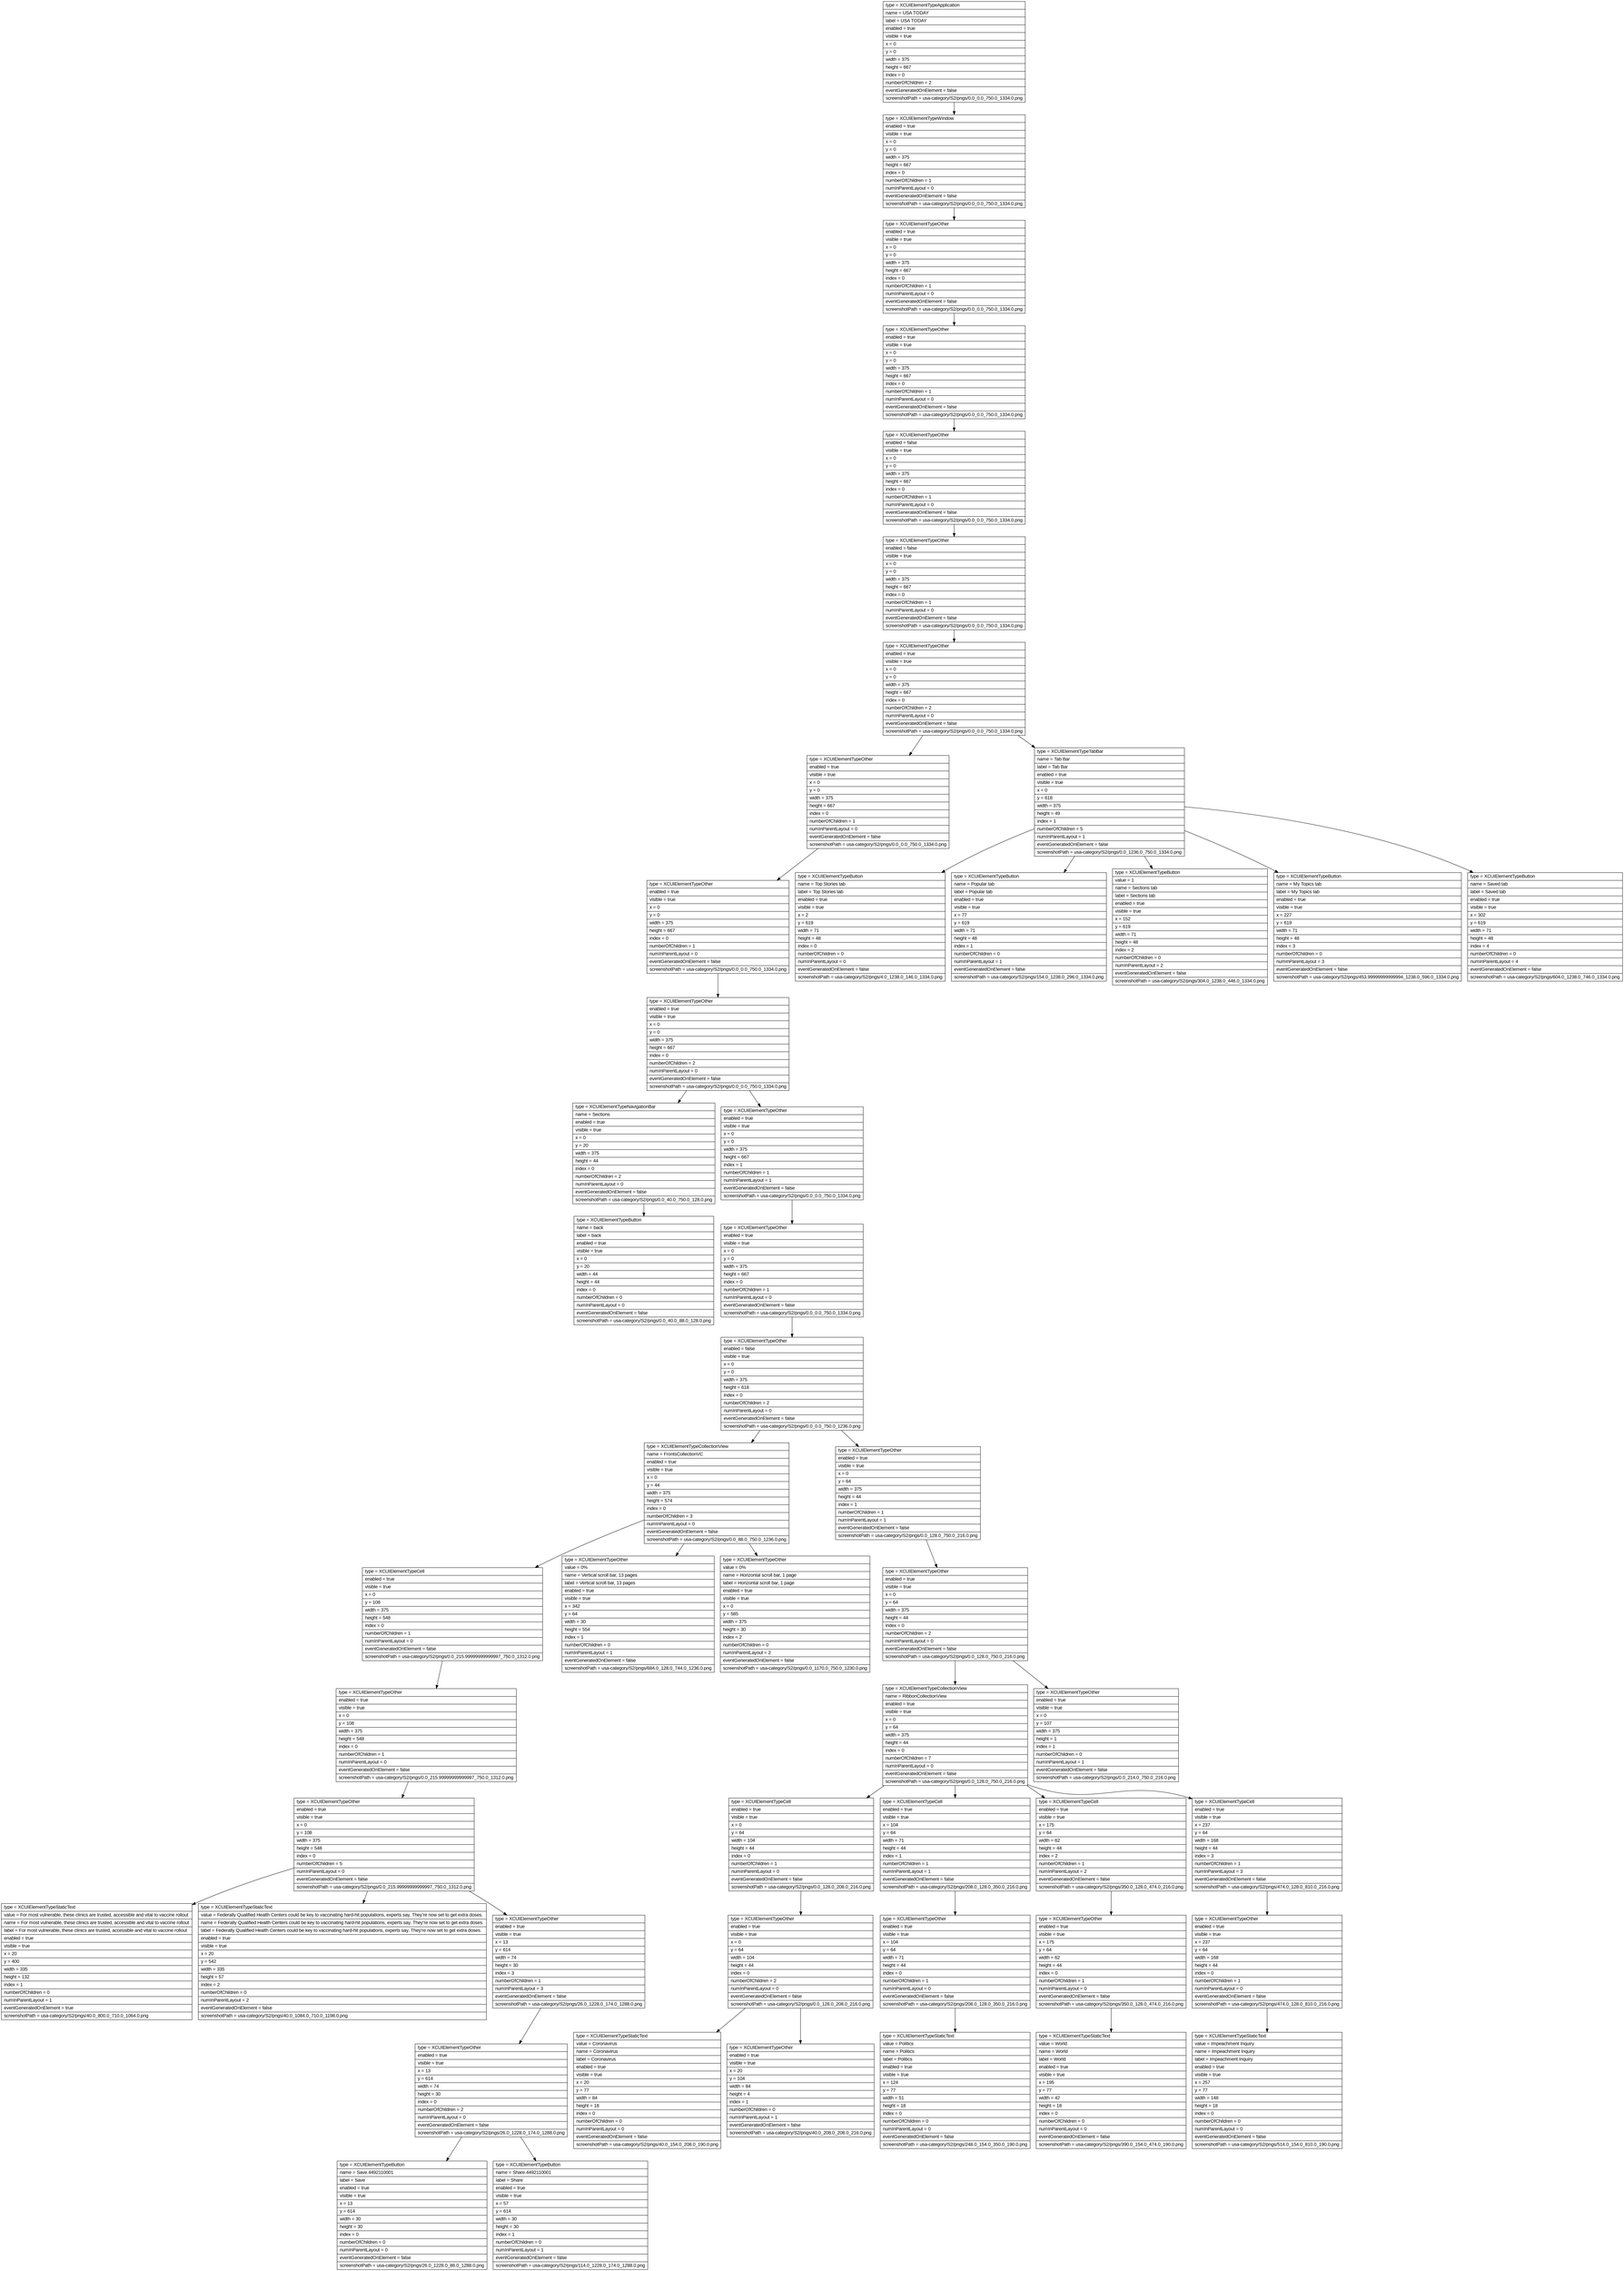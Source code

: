 digraph Layout {

	node [shape=record fontname=Arial];

	0	[label="{type = XCUIElementTypeApplication\l|name = USA TODAY\l|label = USA TODAY\l|enabled = true\l|visible = true\l|x = 0\l|y = 0\l|width = 375\l|height = 667\l|index = 0\l|numberOfChildren = 2\l|eventGeneratedOnElement = false \l|screenshotPath = usa-category/S2/pngs/0.0_0.0_750.0_1334.0.png\l}"]
	1	[label="{type = XCUIElementTypeWindow\l|enabled = true\l|visible = true\l|x = 0\l|y = 0\l|width = 375\l|height = 667\l|index = 0\l|numberOfChildren = 1\l|numInParentLayout = 0\l|eventGeneratedOnElement = false \l|screenshotPath = usa-category/S2/pngs/0.0_0.0_750.0_1334.0.png\l}"]
	2	[label="{type = XCUIElementTypeOther\l|enabled = true\l|visible = true\l|x = 0\l|y = 0\l|width = 375\l|height = 667\l|index = 0\l|numberOfChildren = 1\l|numInParentLayout = 0\l|eventGeneratedOnElement = false \l|screenshotPath = usa-category/S2/pngs/0.0_0.0_750.0_1334.0.png\l}"]
	3	[label="{type = XCUIElementTypeOther\l|enabled = true\l|visible = true\l|x = 0\l|y = 0\l|width = 375\l|height = 667\l|index = 0\l|numberOfChildren = 1\l|numInParentLayout = 0\l|eventGeneratedOnElement = false \l|screenshotPath = usa-category/S2/pngs/0.0_0.0_750.0_1334.0.png\l}"]
	4	[label="{type = XCUIElementTypeOther\l|enabled = false\l|visible = true\l|x = 0\l|y = 0\l|width = 375\l|height = 667\l|index = 0\l|numberOfChildren = 1\l|numInParentLayout = 0\l|eventGeneratedOnElement = false \l|screenshotPath = usa-category/S2/pngs/0.0_0.0_750.0_1334.0.png\l}"]
	5	[label="{type = XCUIElementTypeOther\l|enabled = false\l|visible = true\l|x = 0\l|y = 0\l|width = 375\l|height = 667\l|index = 0\l|numberOfChildren = 1\l|numInParentLayout = 0\l|eventGeneratedOnElement = false \l|screenshotPath = usa-category/S2/pngs/0.0_0.0_750.0_1334.0.png\l}"]
	6	[label="{type = XCUIElementTypeOther\l|enabled = true\l|visible = true\l|x = 0\l|y = 0\l|width = 375\l|height = 667\l|index = 0\l|numberOfChildren = 2\l|numInParentLayout = 0\l|eventGeneratedOnElement = false \l|screenshotPath = usa-category/S2/pngs/0.0_0.0_750.0_1334.0.png\l}"]
	7	[label="{type = XCUIElementTypeOther\l|enabled = true\l|visible = true\l|x = 0\l|y = 0\l|width = 375\l|height = 667\l|index = 0\l|numberOfChildren = 1\l|numInParentLayout = 0\l|eventGeneratedOnElement = false \l|screenshotPath = usa-category/S2/pngs/0.0_0.0_750.0_1334.0.png\l}"]
	8	[label="{type = XCUIElementTypeTabBar\l|name = Tab Bar\l|label = Tab Bar\l|enabled = true\l|visible = true\l|x = 0\l|y = 618\l|width = 375\l|height = 49\l|index = 1\l|numberOfChildren = 5\l|numInParentLayout = 1\l|eventGeneratedOnElement = false \l|screenshotPath = usa-category/S2/pngs/0.0_1236.0_750.0_1334.0.png\l}"]
	9	[label="{type = XCUIElementTypeOther\l|enabled = true\l|visible = true\l|x = 0\l|y = 0\l|width = 375\l|height = 667\l|index = 0\l|numberOfChildren = 1\l|numInParentLayout = 0\l|eventGeneratedOnElement = false \l|screenshotPath = usa-category/S2/pngs/0.0_0.0_750.0_1334.0.png\l}"]
	10	[label="{type = XCUIElementTypeButton\l|name = Top Stories tab\l|label = Top Stories tab\l|enabled = true\l|visible = true\l|x = 2\l|y = 619\l|width = 71\l|height = 48\l|index = 0\l|numberOfChildren = 0\l|numInParentLayout = 0\l|eventGeneratedOnElement = false \l|screenshotPath = usa-category/S2/pngs/4.0_1238.0_146.0_1334.0.png\l}"]
	11	[label="{type = XCUIElementTypeButton\l|name = Popular tab\l|label = Popular tab\l|enabled = true\l|visible = true\l|x = 77\l|y = 619\l|width = 71\l|height = 48\l|index = 1\l|numberOfChildren = 0\l|numInParentLayout = 1\l|eventGeneratedOnElement = false \l|screenshotPath = usa-category/S2/pngs/154.0_1238.0_296.0_1334.0.png\l}"]
	12	[label="{type = XCUIElementTypeButton\l|value = 1\l|name = Sections tab\l|label = Sections tab\l|enabled = true\l|visible = true\l|x = 152\l|y = 619\l|width = 71\l|height = 48\l|index = 2\l|numberOfChildren = 0\l|numInParentLayout = 2\l|eventGeneratedOnElement = false \l|screenshotPath = usa-category/S2/pngs/304.0_1238.0_446.0_1334.0.png\l}"]
	13	[label="{type = XCUIElementTypeButton\l|name = My Topics tab\l|label = My Topics tab\l|enabled = true\l|visible = true\l|x = 227\l|y = 619\l|width = 71\l|height = 48\l|index = 3\l|numberOfChildren = 0\l|numInParentLayout = 3\l|eventGeneratedOnElement = false \l|screenshotPath = usa-category/S2/pngs/453.99999999999994_1238.0_596.0_1334.0.png\l}"]
	14	[label="{type = XCUIElementTypeButton\l|name = Saved tab\l|label = Saved tab\l|enabled = true\l|visible = true\l|x = 302\l|y = 619\l|width = 71\l|height = 48\l|index = 4\l|numberOfChildren = 0\l|numInParentLayout = 4\l|eventGeneratedOnElement = false \l|screenshotPath = usa-category/S2/pngs/604.0_1238.0_746.0_1334.0.png\l}"]
	15	[label="{type = XCUIElementTypeOther\l|enabled = true\l|visible = true\l|x = 0\l|y = 0\l|width = 375\l|height = 667\l|index = 0\l|numberOfChildren = 2\l|numInParentLayout = 0\l|eventGeneratedOnElement = false \l|screenshotPath = usa-category/S2/pngs/0.0_0.0_750.0_1334.0.png\l}"]
	16	[label="{type = XCUIElementTypeNavigationBar\l|name = Sections\l|enabled = true\l|visible = true\l|x = 0\l|y = 20\l|width = 375\l|height = 44\l|index = 0\l|numberOfChildren = 2\l|numInParentLayout = 0\l|eventGeneratedOnElement = false \l|screenshotPath = usa-category/S2/pngs/0.0_40.0_750.0_128.0.png\l}"]
	17	[label="{type = XCUIElementTypeOther\l|enabled = true\l|visible = true\l|x = 0\l|y = 0\l|width = 375\l|height = 667\l|index = 1\l|numberOfChildren = 1\l|numInParentLayout = 1\l|eventGeneratedOnElement = false \l|screenshotPath = usa-category/S2/pngs/0.0_0.0_750.0_1334.0.png\l}"]
	18	[label="{type = XCUIElementTypeButton\l|name = back\l|label = back\l|enabled = true\l|visible = true\l|x = 0\l|y = 20\l|width = 44\l|height = 44\l|index = 0\l|numberOfChildren = 0\l|numInParentLayout = 0\l|eventGeneratedOnElement = false \l|screenshotPath = usa-category/S2/pngs/0.0_40.0_88.0_128.0.png\l}"]
	19	[label="{type = XCUIElementTypeOther\l|enabled = true\l|visible = true\l|x = 0\l|y = 0\l|width = 375\l|height = 667\l|index = 0\l|numberOfChildren = 1\l|numInParentLayout = 0\l|eventGeneratedOnElement = false \l|screenshotPath = usa-category/S2/pngs/0.0_0.0_750.0_1334.0.png\l}"]
	20	[label="{type = XCUIElementTypeOther\l|enabled = false\l|visible = true\l|x = 0\l|y = 0\l|width = 375\l|height = 618\l|index = 0\l|numberOfChildren = 2\l|numInParentLayout = 0\l|eventGeneratedOnElement = false \l|screenshotPath = usa-category/S2/pngs/0.0_0.0_750.0_1236.0.png\l}"]
	21	[label="{type = XCUIElementTypeCollectionView\l|name = FrontsCollectionVC\l|enabled = true\l|visible = true\l|x = 0\l|y = 44\l|width = 375\l|height = 574\l|index = 0\l|numberOfChildren = 3\l|numInParentLayout = 0\l|eventGeneratedOnElement = false \l|screenshotPath = usa-category/S2/pngs/0.0_88.0_750.0_1236.0.png\l}"]
	22	[label="{type = XCUIElementTypeOther\l|enabled = true\l|visible = true\l|x = 0\l|y = 64\l|width = 375\l|height = 44\l|index = 1\l|numberOfChildren = 1\l|numInParentLayout = 1\l|eventGeneratedOnElement = false \l|screenshotPath = usa-category/S2/pngs/0.0_128.0_750.0_216.0.png\l}"]
	23	[label="{type = XCUIElementTypeCell\l|enabled = true\l|visible = true\l|x = 0\l|y = 108\l|width = 375\l|height = 548\l|index = 0\l|numberOfChildren = 1\l|numInParentLayout = 0\l|eventGeneratedOnElement = false \l|screenshotPath = usa-category/S2/pngs/0.0_215.99999999999997_750.0_1312.0.png\l}"]
	24	[label="{type = XCUIElementTypeOther\l|value = 0%\l|name = Vertical scroll bar, 13 pages\l|label = Vertical scroll bar, 13 pages\l|enabled = true\l|visible = true\l|x = 342\l|y = 64\l|width = 30\l|height = 554\l|index = 1\l|numberOfChildren = 0\l|numInParentLayout = 1\l|eventGeneratedOnElement = false \l|screenshotPath = usa-category/S2/pngs/684.0_128.0_744.0_1236.0.png\l}"]
	25	[label="{type = XCUIElementTypeOther\l|value = 0%\l|name = Horizontal scroll bar, 1 page\l|label = Horizontal scroll bar, 1 page\l|enabled = true\l|visible = true\l|x = 0\l|y = 585\l|width = 375\l|height = 30\l|index = 2\l|numberOfChildren = 0\l|numInParentLayout = 2\l|eventGeneratedOnElement = false \l|screenshotPath = usa-category/S2/pngs/0.0_1170.0_750.0_1230.0.png\l}"]
	26	[label="{type = XCUIElementTypeOther\l|enabled = true\l|visible = true\l|x = 0\l|y = 64\l|width = 375\l|height = 44\l|index = 0\l|numberOfChildren = 2\l|numInParentLayout = 0\l|eventGeneratedOnElement = false \l|screenshotPath = usa-category/S2/pngs/0.0_128.0_750.0_216.0.png\l}"]
	27	[label="{type = XCUIElementTypeOther\l|enabled = true\l|visible = true\l|x = 0\l|y = 108\l|width = 375\l|height = 548\l|index = 0\l|numberOfChildren = 1\l|numInParentLayout = 0\l|eventGeneratedOnElement = false \l|screenshotPath = usa-category/S2/pngs/0.0_215.99999999999997_750.0_1312.0.png\l}"]
	28	[label="{type = XCUIElementTypeCollectionView\l|name = RibbonCollectionView\l|enabled = true\l|visible = true\l|x = 0\l|y = 64\l|width = 375\l|height = 44\l|index = 0\l|numberOfChildren = 7\l|numInParentLayout = 0\l|eventGeneratedOnElement = false \l|screenshotPath = usa-category/S2/pngs/0.0_128.0_750.0_216.0.png\l}"]
	29	[label="{type = XCUIElementTypeOther\l|enabled = true\l|visible = true\l|x = 0\l|y = 107\l|width = 375\l|height = 1\l|index = 1\l|numberOfChildren = 0\l|numInParentLayout = 1\l|eventGeneratedOnElement = false \l|screenshotPath = usa-category/S2/pngs/0.0_214.0_750.0_216.0.png\l}"]
	30	[label="{type = XCUIElementTypeOther\l|enabled = true\l|visible = true\l|x = 0\l|y = 108\l|width = 375\l|height = 548\l|index = 0\l|numberOfChildren = 5\l|numInParentLayout = 0\l|eventGeneratedOnElement = false \l|screenshotPath = usa-category/S2/pngs/0.0_215.99999999999997_750.0_1312.0.png\l}"]
	31	[label="{type = XCUIElementTypeCell\l|enabled = true\l|visible = true\l|x = 0\l|y = 64\l|width = 104\l|height = 44\l|index = 0\l|numberOfChildren = 1\l|numInParentLayout = 0\l|eventGeneratedOnElement = false \l|screenshotPath = usa-category/S2/pngs/0.0_128.0_208.0_216.0.png\l}"]
	32	[label="{type = XCUIElementTypeCell\l|enabled = true\l|visible = true\l|x = 104\l|y = 64\l|width = 71\l|height = 44\l|index = 1\l|numberOfChildren = 1\l|numInParentLayout = 1\l|eventGeneratedOnElement = false \l|screenshotPath = usa-category/S2/pngs/208.0_128.0_350.0_216.0.png\l}"]
	33	[label="{type = XCUIElementTypeCell\l|enabled = true\l|visible = true\l|x = 175\l|y = 64\l|width = 62\l|height = 44\l|index = 2\l|numberOfChildren = 1\l|numInParentLayout = 2\l|eventGeneratedOnElement = false \l|screenshotPath = usa-category/S2/pngs/350.0_128.0_474.0_216.0.png\l}"]
	34	[label="{type = XCUIElementTypeCell\l|enabled = true\l|visible = true\l|x = 237\l|y = 64\l|width = 168\l|height = 44\l|index = 3\l|numberOfChildren = 1\l|numInParentLayout = 3\l|eventGeneratedOnElement = false \l|screenshotPath = usa-category/S2/pngs/474.0_128.0_810.0_216.0.png\l}"]
	35	[label="{type = XCUIElementTypeStaticText\l|value = For most vulnerable, these clinics are trusted, accessible and vital to vaccine rollout\l|name = For most vulnerable, these clinics are trusted, accessible and vital to vaccine rollout\l|label = For most vulnerable, these clinics are trusted, accessible and vital to vaccine rollout\l|enabled = true\l|visible = true\l|x = 20\l|y = 400\l|width = 335\l|height = 132\l|index = 1\l|numberOfChildren = 0\l|numInParentLayout = 1\l|eventGeneratedOnElement = true \l|screenshotPath = usa-category/S2/pngs/40.0_800.0_710.0_1064.0.png\l}"]
	36	[label="{type = XCUIElementTypeStaticText\l|value = Federally Qualified Health Centers could be key to vaccinating hard-hit populations, experts say. They're now set to get extra doses.\l|name = Federally Qualified Health Centers could be key to vaccinating hard-hit populations, experts say. They're now set to get extra doses.\l|label = Federally Qualified Health Centers could be key to vaccinating hard-hit populations, experts say. They're now set to get extra doses.\l|enabled = true\l|visible = true\l|x = 20\l|y = 542\l|width = 335\l|height = 57\l|index = 2\l|numberOfChildren = 0\l|numInParentLayout = 2\l|eventGeneratedOnElement = false \l|screenshotPath = usa-category/S2/pngs/40.0_1084.0_710.0_1198.0.png\l}"]
	37	[label="{type = XCUIElementTypeOther\l|enabled = true\l|visible = true\l|x = 13\l|y = 614\l|width = 74\l|height = 30\l|index = 3\l|numberOfChildren = 1\l|numInParentLayout = 3\l|eventGeneratedOnElement = false \l|screenshotPath = usa-category/S2/pngs/26.0_1228.0_174.0_1288.0.png\l}"]
	38	[label="{type = XCUIElementTypeOther\l|enabled = true\l|visible = true\l|x = 0\l|y = 64\l|width = 104\l|height = 44\l|index = 0\l|numberOfChildren = 2\l|numInParentLayout = 0\l|eventGeneratedOnElement = false \l|screenshotPath = usa-category/S2/pngs/0.0_128.0_208.0_216.0.png\l}"]
	39	[label="{type = XCUIElementTypeOther\l|enabled = true\l|visible = true\l|x = 104\l|y = 64\l|width = 71\l|height = 44\l|index = 0\l|numberOfChildren = 1\l|numInParentLayout = 0\l|eventGeneratedOnElement = false \l|screenshotPath = usa-category/S2/pngs/208.0_128.0_350.0_216.0.png\l}"]
	40	[label="{type = XCUIElementTypeOther\l|enabled = true\l|visible = true\l|x = 175\l|y = 64\l|width = 62\l|height = 44\l|index = 0\l|numberOfChildren = 1\l|numInParentLayout = 0\l|eventGeneratedOnElement = false \l|screenshotPath = usa-category/S2/pngs/350.0_128.0_474.0_216.0.png\l}"]
	41	[label="{type = XCUIElementTypeOther\l|enabled = true\l|visible = true\l|x = 237\l|y = 64\l|width = 168\l|height = 44\l|index = 0\l|numberOfChildren = 1\l|numInParentLayout = 0\l|eventGeneratedOnElement = false \l|screenshotPath = usa-category/S2/pngs/474.0_128.0_810.0_216.0.png\l}"]
	42	[label="{type = XCUIElementTypeOther\l|enabled = true\l|visible = true\l|x = 13\l|y = 614\l|width = 74\l|height = 30\l|index = 0\l|numberOfChildren = 2\l|numInParentLayout = 0\l|eventGeneratedOnElement = false \l|screenshotPath = usa-category/S2/pngs/26.0_1228.0_174.0_1288.0.png\l}"]
	43	[label="{type = XCUIElementTypeStaticText\l|value = Coronavirus\l|name = Coronavirus\l|label = Coronavirus\l|enabled = true\l|visible = true\l|x = 20\l|y = 77\l|width = 84\l|height = 18\l|index = 0\l|numberOfChildren = 0\l|numInParentLayout = 0\l|eventGeneratedOnElement = false \l|screenshotPath = usa-category/S2/pngs/40.0_154.0_208.0_190.0.png\l}"]
	44	[label="{type = XCUIElementTypeOther\l|enabled = true\l|visible = true\l|x = 20\l|y = 104\l|width = 84\l|height = 4\l|index = 1\l|numberOfChildren = 0\l|numInParentLayout = 1\l|eventGeneratedOnElement = false \l|screenshotPath = usa-category/S2/pngs/40.0_208.0_208.0_216.0.png\l}"]
	45	[label="{type = XCUIElementTypeStaticText\l|value = Politics\l|name = Politics\l|label = Politics\l|enabled = true\l|visible = true\l|x = 124\l|y = 77\l|width = 51\l|height = 18\l|index = 0\l|numberOfChildren = 0\l|numInParentLayout = 0\l|eventGeneratedOnElement = false \l|screenshotPath = usa-category/S2/pngs/248.0_154.0_350.0_190.0.png\l}"]
	46	[label="{type = XCUIElementTypeStaticText\l|value = World\l|name = World\l|label = World\l|enabled = true\l|visible = true\l|x = 195\l|y = 77\l|width = 42\l|height = 18\l|index = 0\l|numberOfChildren = 0\l|numInParentLayout = 0\l|eventGeneratedOnElement = false \l|screenshotPath = usa-category/S2/pngs/390.0_154.0_474.0_190.0.png\l}"]
	47	[label="{type = XCUIElementTypeStaticText\l|value = Impeachment Inquiry\l|name = Impeachment Inquiry\l|label = Impeachment Inquiry\l|enabled = true\l|visible = true\l|x = 257\l|y = 77\l|width = 148\l|height = 18\l|index = 0\l|numberOfChildren = 0\l|numInParentLayout = 0\l|eventGeneratedOnElement = false \l|screenshotPath = usa-category/S2/pngs/514.0_154.0_810.0_190.0.png\l}"]
	48	[label="{type = XCUIElementTypeButton\l|name = Save.4492110001\l|label = Save\l|enabled = true\l|visible = true\l|x = 13\l|y = 614\l|width = 30\l|height = 30\l|index = 0\l|numberOfChildren = 0\l|numInParentLayout = 0\l|eventGeneratedOnElement = false \l|screenshotPath = usa-category/S2/pngs/26.0_1228.0_86.0_1288.0.png\l}"]
	49	[label="{type = XCUIElementTypeButton\l|name = Share.4492110001\l|label = Share\l|enabled = true\l|visible = true\l|x = 57\l|y = 614\l|width = 30\l|height = 30\l|index = 1\l|numberOfChildren = 0\l|numInParentLayout = 1\l|eventGeneratedOnElement = false \l|screenshotPath = usa-category/S2/pngs/114.0_1228.0_174.0_1288.0.png\l}"]


	0 -> 1
	1 -> 2
	2 -> 3
	3 -> 4
	4 -> 5
	5 -> 6
	6 -> 7
	6 -> 8
	7 -> 9
	8 -> 10
	8 -> 11
	8 -> 12
	8 -> 13
	8 -> 14
	9 -> 15
	15 -> 16
	15 -> 17
	16 -> 18
	17 -> 19
	19 -> 20
	20 -> 21
	20 -> 22
	21 -> 23
	21 -> 24
	21 -> 25
	22 -> 26
	23 -> 27
	26 -> 28
	26 -> 29
	27 -> 30
	28 -> 31
	28 -> 32
	28 -> 33
	28 -> 34
	30 -> 35
	30 -> 36
	30 -> 37
	31 -> 38
	32 -> 39
	33 -> 40
	34 -> 41
	37 -> 42
	38 -> 43
	38 -> 44
	39 -> 45
	40 -> 46
	41 -> 47
	42 -> 48
	42 -> 49


}